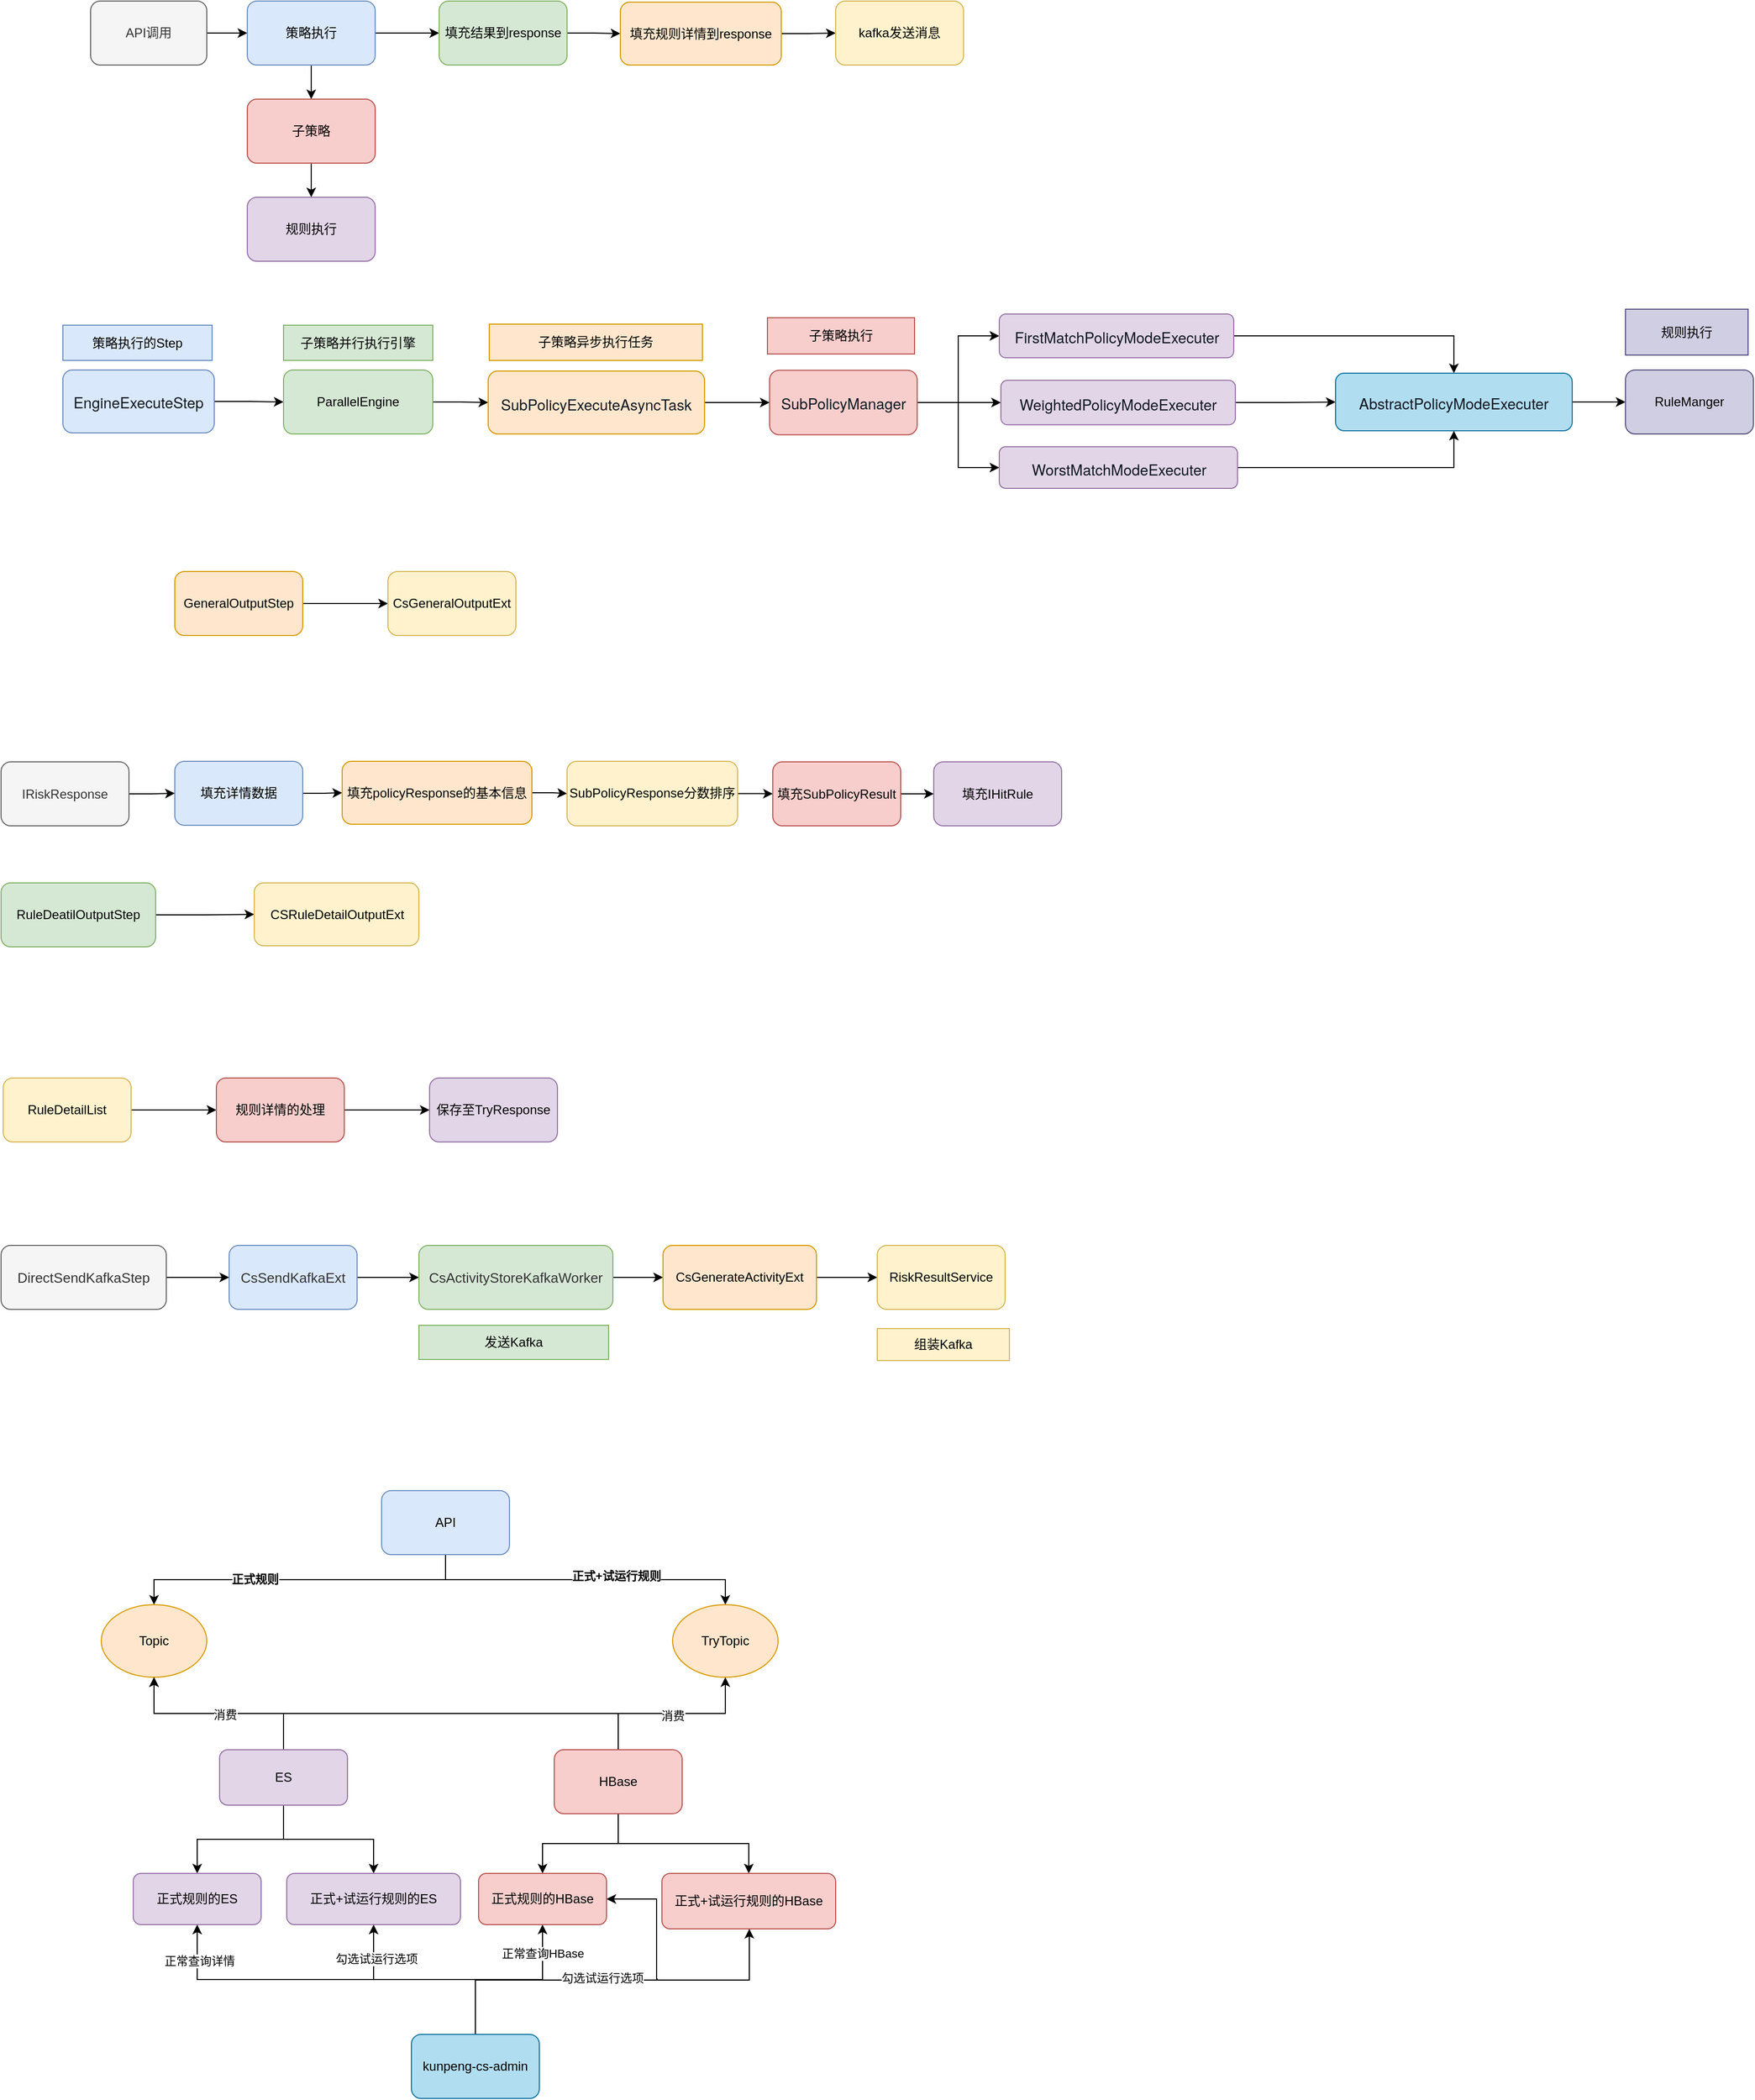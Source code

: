 <mxfile version="17.4.5" type="github" pages="2">
  <diagram id="8jfNpNAZliBH_JcL0tr9" name="Page-1">
    <mxGraphModel dx="1513" dy="618" grid="0" gridSize="10" guides="1" tooltips="1" connect="1" arrows="1" fold="1" page="0" pageScale="1" pageWidth="827" pageHeight="1169" math="0" shadow="0">
      <root>
        <mxCell id="0" />
        <mxCell id="1" parent="0" />
        <mxCell id="HmQmNMEGDG_JzxM044ja-3" value="" style="edgeStyle=orthogonalEdgeStyle;rounded=0;orthogonalLoop=1;jettySize=auto;html=1;" parent="1" source="HmQmNMEGDG_JzxM044ja-1" target="HmQmNMEGDG_JzxM044ja-2" edge="1">
          <mxGeometry relative="1" as="geometry" />
        </mxCell>
        <mxCell id="HmQmNMEGDG_JzxM044ja-1" value="API调用" style="rounded=1;whiteSpace=wrap;html=1;fillColor=#f5f5f5;fontColor=#333333;strokeColor=#666666;" parent="1" vertex="1">
          <mxGeometry x="9" y="64" width="109" height="60" as="geometry" />
        </mxCell>
        <mxCell id="HmQmNMEGDG_JzxM044ja-9" value="" style="edgeStyle=orthogonalEdgeStyle;rounded=0;orthogonalLoop=1;jettySize=auto;html=1;fontColor=#FFFFFF;" parent="1" source="HmQmNMEGDG_JzxM044ja-2" target="HmQmNMEGDG_JzxM044ja-8" edge="1">
          <mxGeometry relative="1" as="geometry" />
        </mxCell>
        <mxCell id="HmQmNMEGDG_JzxM044ja-15" value="" style="edgeStyle=orthogonalEdgeStyle;rounded=0;orthogonalLoop=1;jettySize=auto;html=1;fontColor=#FFFFFF;" parent="1" source="HmQmNMEGDG_JzxM044ja-2" target="HmQmNMEGDG_JzxM044ja-14" edge="1">
          <mxGeometry relative="1" as="geometry" />
        </mxCell>
        <mxCell id="HmQmNMEGDG_JzxM044ja-2" value="策略执行" style="whiteSpace=wrap;html=1;rounded=1;fillColor=#dae8fc;strokeColor=#6c8ebf;" parent="1" vertex="1">
          <mxGeometry x="156" y="64" width="120" height="60" as="geometry" />
        </mxCell>
        <mxCell id="HmQmNMEGDG_JzxM044ja-11" value="" style="edgeStyle=orthogonalEdgeStyle;rounded=0;orthogonalLoop=1;jettySize=auto;html=1;fontColor=#FFFFFF;" parent="1" source="HmQmNMEGDG_JzxM044ja-8" target="HmQmNMEGDG_JzxM044ja-10" edge="1">
          <mxGeometry relative="1" as="geometry" />
        </mxCell>
        <mxCell id="HmQmNMEGDG_JzxM044ja-8" value="填充结果到response" style="whiteSpace=wrap;html=1;rounded=1;fillColor=#d5e8d4;strokeColor=#82b366;" parent="1" vertex="1">
          <mxGeometry x="336" y="64" width="120" height="60" as="geometry" />
        </mxCell>
        <mxCell id="HmQmNMEGDG_JzxM044ja-13" value="" style="edgeStyle=orthogonalEdgeStyle;rounded=0;orthogonalLoop=1;jettySize=auto;html=1;fontColor=#FFFFFF;" parent="1" source="HmQmNMEGDG_JzxM044ja-10" target="HmQmNMEGDG_JzxM044ja-12" edge="1">
          <mxGeometry relative="1" as="geometry" />
        </mxCell>
        <mxCell id="HmQmNMEGDG_JzxM044ja-10" value="填充规则详情到response" style="whiteSpace=wrap;html=1;rounded=1;fillColor=#ffe6cc;strokeColor=#d79b00;" parent="1" vertex="1">
          <mxGeometry x="506" y="65" width="151" height="59" as="geometry" />
        </mxCell>
        <mxCell id="HmQmNMEGDG_JzxM044ja-12" value="kafka发送消息" style="whiteSpace=wrap;html=1;rounded=1;fillColor=#fff2cc;strokeColor=#d6b656;" parent="1" vertex="1">
          <mxGeometry x="708" y="64" width="120" height="60" as="geometry" />
        </mxCell>
        <mxCell id="HmQmNMEGDG_JzxM044ja-18" value="" style="edgeStyle=orthogonalEdgeStyle;rounded=0;orthogonalLoop=1;jettySize=auto;html=1;fontColor=#FFFFFF;" parent="1" source="HmQmNMEGDG_JzxM044ja-14" target="HmQmNMEGDG_JzxM044ja-17" edge="1">
          <mxGeometry relative="1" as="geometry" />
        </mxCell>
        <mxCell id="HmQmNMEGDG_JzxM044ja-14" value="子策略" style="whiteSpace=wrap;html=1;fillColor=#f8cecc;strokeColor=#b85450;rounded=1;" parent="1" vertex="1">
          <mxGeometry x="156" y="156" width="120" height="60" as="geometry" />
        </mxCell>
        <mxCell id="HmQmNMEGDG_JzxM044ja-16" style="edgeStyle=orthogonalEdgeStyle;rounded=0;orthogonalLoop=1;jettySize=auto;html=1;exitX=0.5;exitY=1;exitDx=0;exitDy=0;fontColor=#FFFFFF;" parent="1" source="HmQmNMEGDG_JzxM044ja-14" target="HmQmNMEGDG_JzxM044ja-14" edge="1">
          <mxGeometry relative="1" as="geometry" />
        </mxCell>
        <mxCell id="HmQmNMEGDG_JzxM044ja-17" value="规则执行" style="whiteSpace=wrap;html=1;fillColor=#e1d5e7;strokeColor=#9673a6;rounded=1;" parent="1" vertex="1">
          <mxGeometry x="156" y="248" width="120" height="60" as="geometry" />
        </mxCell>
        <mxCell id="HmQmNMEGDG_JzxM044ja-28" value="" style="edgeStyle=orthogonalEdgeStyle;rounded=0;orthogonalLoop=1;jettySize=auto;html=1;fontFamily=Helvetica;fontColor=#FFFFFF;" parent="1" source="HmQmNMEGDG_JzxM044ja-25" target="HmQmNMEGDG_JzxM044ja-27" edge="1">
          <mxGeometry relative="1" as="geometry" />
        </mxCell>
        <mxCell id="HmQmNMEGDG_JzxM044ja-25" value="&lt;p class=&quot;p1&quot; style=&quot;margin: 0px ; font-stretch: normal ; font-size: 14px ; line-height: normal ; font-family: &amp;#34;helvetica neue&amp;#34; ; color: rgb(15 , 23 , 33)&quot;&gt;&lt;/p&gt;&lt;span style=&quot;color: rgb(15 , 23 , 33) ; font-family: &amp;#34;helvetica neue&amp;#34; ; font-size: 14px&quot;&gt;EngineExecuteStep&lt;br style=&quot;color: rgb(15 , 23 , 33) ; font-family: &amp;#34;helvetica neue&amp;#34; ; font-size: 14px ; font-style: normal ; font-weight: 400 ; letter-spacing: normal ; text-align: center ; text-indent: 0px ; text-transform: none ; word-spacing: 0px ; background-color: rgb(255 , 255 , 255)&quot;&gt;&lt;/span&gt;" style="rounded=1;whiteSpace=wrap;html=1;fontFamily=Helvetica;strokeColor=#6c8ebf;fillColor=#dae8fc;" parent="1" vertex="1">
          <mxGeometry x="-17" y="410" width="142" height="59" as="geometry" />
        </mxCell>
        <mxCell id="HmQmNMEGDG_JzxM044ja-35" value="" style="edgeStyle=orthogonalEdgeStyle;rounded=0;orthogonalLoop=1;jettySize=auto;html=1;fontFamily=Helvetica;fontColor=#FFFFFF;" parent="1" source="HmQmNMEGDG_JzxM044ja-27" target="HmQmNMEGDG_JzxM044ja-34" edge="1">
          <mxGeometry relative="1" as="geometry" />
        </mxCell>
        <mxCell id="HmQmNMEGDG_JzxM044ja-27" value="ParallelEngine" style="whiteSpace=wrap;html=1;fillColor=#d5e8d4;strokeColor=#82b366;rounded=1;" parent="1" vertex="1">
          <mxGeometry x="190" y="410" width="140" height="60" as="geometry" />
        </mxCell>
        <mxCell id="HmQmNMEGDG_JzxM044ja-30" value="策略执行的Step" style="text;html=1;strokeColor=#6c8ebf;fillColor=#dae8fc;align=center;verticalAlign=middle;whiteSpace=wrap;rounded=0;fontFamily=Helvetica;" parent="1" vertex="1">
          <mxGeometry x="-17" y="368" width="140" height="33" as="geometry" />
        </mxCell>
        <mxCell id="HmQmNMEGDG_JzxM044ja-31" value="子策略并行执行引擎" style="text;html=1;strokeColor=#82b366;fillColor=#d5e8d4;align=center;verticalAlign=middle;whiteSpace=wrap;rounded=0;fontFamily=Helvetica;" parent="1" vertex="1">
          <mxGeometry x="190" y="368" width="140" height="33" as="geometry" />
        </mxCell>
        <mxCell id="HmQmNMEGDG_JzxM044ja-38" value="" style="edgeStyle=orthogonalEdgeStyle;rounded=0;orthogonalLoop=1;jettySize=auto;html=1;fontFamily=Helvetica;fontColor=#FFFFFF;" parent="1" source="HmQmNMEGDG_JzxM044ja-34" target="HmQmNMEGDG_JzxM044ja-37" edge="1">
          <mxGeometry relative="1" as="geometry" />
        </mxCell>
        <mxCell id="HmQmNMEGDG_JzxM044ja-34" value="&lt;p class=&quot;p1&quot; style=&quot;margin: 0px ; font-stretch: normal ; font-size: 14px ; line-height: normal ; font-family: &amp;#34;helvetica neue&amp;#34; ; color: rgb(15 , 23 , 33)&quot;&gt;SubPolicyExecuteAsyncTask&lt;/p&gt;" style="whiteSpace=wrap;html=1;fillColor=#ffe6cc;strokeColor=#d79b00;rounded=1;" parent="1" vertex="1">
          <mxGeometry x="382" y="411" width="203" height="59" as="geometry" />
        </mxCell>
        <mxCell id="HmQmNMEGDG_JzxM044ja-36" value="子策略异步执行任务" style="text;html=1;strokeColor=#d79b00;fillColor=#ffe6cc;align=center;verticalAlign=middle;whiteSpace=wrap;rounded=0;fontFamily=Helvetica;" parent="1" vertex="1">
          <mxGeometry x="383" y="367" width="200" height="34" as="geometry" />
        </mxCell>
        <mxCell id="HmQmNMEGDG_JzxM044ja-46" style="edgeStyle=orthogonalEdgeStyle;rounded=0;orthogonalLoop=1;jettySize=auto;html=1;entryX=0;entryY=0.5;entryDx=0;entryDy=0;fontFamily=Helvetica;fontColor=#FFFFFF;exitX=1;exitY=0.5;exitDx=0;exitDy=0;" parent="1" source="HmQmNMEGDG_JzxM044ja-37" target="HmQmNMEGDG_JzxM044ja-40" edge="1">
          <mxGeometry relative="1" as="geometry">
            <mxPoint x="817" y="292" as="sourcePoint" />
          </mxGeometry>
        </mxCell>
        <mxCell id="HmQmNMEGDG_JzxM044ja-49" style="edgeStyle=orthogonalEdgeStyle;rounded=0;orthogonalLoop=1;jettySize=auto;html=1;exitX=1;exitY=0.5;exitDx=0;exitDy=0;entryX=0;entryY=0.5;entryDx=0;entryDy=0;fontFamily=Helvetica;fontColor=#FFFFFF;startArrow=none;startFill=0;endArrow=classic;endFill=1;" parent="1" source="HmQmNMEGDG_JzxM044ja-37" target="HmQmNMEGDG_JzxM044ja-42" edge="1">
          <mxGeometry relative="1" as="geometry" />
        </mxCell>
        <mxCell id="HmQmNMEGDG_JzxM044ja-50" style="edgeStyle=orthogonalEdgeStyle;rounded=0;orthogonalLoop=1;jettySize=auto;html=1;exitX=1;exitY=0.5;exitDx=0;exitDy=0;entryX=0;entryY=0.5;entryDx=0;entryDy=0;fontFamily=Helvetica;fontColor=#FFFFFF;startArrow=none;startFill=0;endArrow=classic;endFill=1;" parent="1" source="HmQmNMEGDG_JzxM044ja-37" target="HmQmNMEGDG_JzxM044ja-44" edge="1">
          <mxGeometry relative="1" as="geometry" />
        </mxCell>
        <mxCell id="HmQmNMEGDG_JzxM044ja-37" value="&lt;span style=&quot;color: rgb(15 , 23 , 33) ; font-family: &amp;#34;helvetica neue&amp;#34; ; font-size: 14px&quot;&gt;SubPolicyManager&lt;/span&gt;" style="whiteSpace=wrap;html=1;fillColor=#f8cecc;strokeColor=#b85450;rounded=1;" parent="1" vertex="1">
          <mxGeometry x="646" y="410.25" width="138.5" height="60.5" as="geometry" />
        </mxCell>
        <mxCell id="HmQmNMEGDG_JzxM044ja-39" value="子策略执行" style="text;html=1;strokeColor=#b85450;fillColor=#f8cecc;align=center;verticalAlign=middle;whiteSpace=wrap;rounded=0;fontFamily=Helvetica;" parent="1" vertex="1">
          <mxGeometry x="644" y="361" width="138" height="34" as="geometry" />
        </mxCell>
        <mxCell id="HmQmNMEGDG_JzxM044ja-57" style="edgeStyle=orthogonalEdgeStyle;rounded=0;orthogonalLoop=1;jettySize=auto;html=1;exitX=1;exitY=0.5;exitDx=0;exitDy=0;fontFamily=Helvetica;fontColor=#FFFFFF;startArrow=none;startFill=0;endArrow=classic;endFill=1;" parent="1" source="HmQmNMEGDG_JzxM044ja-40" target="HmQmNMEGDG_JzxM044ja-56" edge="1">
          <mxGeometry relative="1" as="geometry" />
        </mxCell>
        <mxCell id="HmQmNMEGDG_JzxM044ja-40" value="&lt;p class=&quot;p1&quot; style=&quot;margin: 0px ; font-stretch: normal ; font-size: 14px ; line-height: normal ; font-family: &amp;#34;helvetica neue&amp;#34; ; color: rgb(15 , 23 , 33)&quot;&gt;FirstMatchPolicyModeExecuter&lt;/p&gt;" style="whiteSpace=wrap;html=1;fillColor=#e1d5e7;strokeColor=#9673a6;rounded=1;" parent="1" vertex="1">
          <mxGeometry x="861.5" y="357.5" width="220" height="41" as="geometry" />
        </mxCell>
        <mxCell id="HmQmNMEGDG_JzxM044ja-59" style="edgeStyle=orthogonalEdgeStyle;rounded=0;orthogonalLoop=1;jettySize=auto;html=1;exitX=1;exitY=0.5;exitDx=0;exitDy=0;fontFamily=Helvetica;fontColor=#FFFFFF;startArrow=none;startFill=0;endArrow=classic;endFill=1;" parent="1" source="HmQmNMEGDG_JzxM044ja-42" target="HmQmNMEGDG_JzxM044ja-56" edge="1">
          <mxGeometry relative="1" as="geometry" />
        </mxCell>
        <mxCell id="HmQmNMEGDG_JzxM044ja-42" value="&lt;p class=&quot;p1&quot; style=&quot;margin: 0px ; font-stretch: normal ; font-size: 14px ; line-height: normal ; font-family: &amp;#34;helvetica neue&amp;#34; ; color: rgb(15 , 23 , 33)&quot;&gt;WeightedPolicyModeExecuter&lt;/p&gt;" style="whiteSpace=wrap;html=1;fillColor=#e1d5e7;strokeColor=#9673a6;rounded=1;" parent="1" vertex="1">
          <mxGeometry x="863" y="419.63" width="220" height="41.75" as="geometry" />
        </mxCell>
        <mxCell id="HmQmNMEGDG_JzxM044ja-58" style="edgeStyle=orthogonalEdgeStyle;rounded=0;orthogonalLoop=1;jettySize=auto;html=1;exitX=1;exitY=0.5;exitDx=0;exitDy=0;entryX=0.5;entryY=1;entryDx=0;entryDy=0;fontFamily=Helvetica;fontColor=#FFFFFF;startArrow=none;startFill=0;endArrow=classic;endFill=1;" parent="1" source="HmQmNMEGDG_JzxM044ja-44" target="HmQmNMEGDG_JzxM044ja-56" edge="1">
          <mxGeometry relative="1" as="geometry" />
        </mxCell>
        <mxCell id="HmQmNMEGDG_JzxM044ja-44" value="&lt;p class=&quot;p1&quot; style=&quot;margin: 0px ; font-stretch: normal ; font-size: 14px ; line-height: normal ; font-family: &amp;#34;helvetica neue&amp;#34; ; color: rgb(15 , 23 , 33)&quot;&gt;WorstMatchModeExecuter&lt;/p&gt;" style="whiteSpace=wrap;html=1;fillColor=#e1d5e7;strokeColor=#9673a6;rounded=1;" parent="1" vertex="1">
          <mxGeometry x="861.5" y="482" width="223.5" height="39" as="geometry" />
        </mxCell>
        <mxCell id="HmQmNMEGDG_JzxM044ja-61" value="" style="edgeStyle=orthogonalEdgeStyle;rounded=0;orthogonalLoop=1;jettySize=auto;html=1;fontFamily=Helvetica;fontColor=#FFFFFF;startArrow=none;startFill=0;endArrow=classic;endFill=1;" parent="1" source="HmQmNMEGDG_JzxM044ja-56" target="HmQmNMEGDG_JzxM044ja-60" edge="1">
          <mxGeometry relative="1" as="geometry" />
        </mxCell>
        <mxCell id="HmQmNMEGDG_JzxM044ja-56" value="&lt;p class=&quot;p1&quot; style=&quot;margin: 0px ; font-stretch: normal ; font-size: 14px ; line-height: normal ; font-family: &amp;#34;helvetica neue&amp;#34; ; color: rgb(15 , 23 , 33)&quot;&gt;AbstractPolicyModeExecuter&lt;/p&gt;" style="rounded=1;whiteSpace=wrap;html=1;fontFamily=Helvetica;strokeColor=#10739e;fillColor=#b1ddf0;" parent="1" vertex="1">
          <mxGeometry x="1177" y="413" width="222" height="54" as="geometry" />
        </mxCell>
        <mxCell id="HmQmNMEGDG_JzxM044ja-60" value="RuleManger" style="whiteSpace=wrap;html=1;fillColor=#d0cee2;strokeColor=#56517e;rounded=1;" parent="1" vertex="1">
          <mxGeometry x="1449" y="410" width="120" height="60" as="geometry" />
        </mxCell>
        <mxCell id="HmQmNMEGDG_JzxM044ja-62" value="规则执行" style="text;html=1;strokeColor=#56517e;fillColor=#d0cee2;align=center;verticalAlign=middle;whiteSpace=wrap;rounded=0;fontFamily=Helvetica;" parent="1" vertex="1">
          <mxGeometry x="1449" y="353" width="115" height="43" as="geometry" />
        </mxCell>
        <mxCell id="BPZOe5Mcxmma2KJgpljq-3" value="" style="edgeStyle=orthogonalEdgeStyle;rounded=0;orthogonalLoop=1;jettySize=auto;html=1;" edge="1" parent="1" source="BPZOe5Mcxmma2KJgpljq-1" target="BPZOe5Mcxmma2KJgpljq-2">
          <mxGeometry relative="1" as="geometry" />
        </mxCell>
        <mxCell id="BPZOe5Mcxmma2KJgpljq-1" value="GeneralOutputStep" style="rounded=1;whiteSpace=wrap;html=1;fillColor=#ffe6cc;strokeColor=#d79b00;" vertex="1" parent="1">
          <mxGeometry x="88" y="599" width="120" height="60" as="geometry" />
        </mxCell>
        <mxCell id="BPZOe5Mcxmma2KJgpljq-2" value="&lt;span&gt;CsGeneralOutputExt&lt;/span&gt;" style="whiteSpace=wrap;html=1;fillColor=#fff2cc;strokeColor=#d6b656;rounded=1;" vertex="1" parent="1">
          <mxGeometry x="288" y="599" width="120" height="60" as="geometry" />
        </mxCell>
        <mxCell id="BPZOe5Mcxmma2KJgpljq-6" value="" style="edgeStyle=orthogonalEdgeStyle;rounded=0;orthogonalLoop=1;jettySize=auto;html=1;" edge="1" parent="1" source="BPZOe5Mcxmma2KJgpljq-4" target="BPZOe5Mcxmma2KJgpljq-5">
          <mxGeometry relative="1" as="geometry" />
        </mxCell>
        <mxCell id="BPZOe5Mcxmma2KJgpljq-4" value="填充详情数据" style="rounded=1;whiteSpace=wrap;html=1;fillColor=#dae8fc;strokeColor=#6c8ebf;" vertex="1" parent="1">
          <mxGeometry x="88" y="777" width="120" height="60" as="geometry" />
        </mxCell>
        <mxCell id="BPZOe5Mcxmma2KJgpljq-10" value="" style="edgeStyle=orthogonalEdgeStyle;rounded=0;orthogonalLoop=1;jettySize=auto;html=1;" edge="1" parent="1" source="BPZOe5Mcxmma2KJgpljq-5" target="BPZOe5Mcxmma2KJgpljq-9">
          <mxGeometry relative="1" as="geometry" />
        </mxCell>
        <mxCell id="BPZOe5Mcxmma2KJgpljq-5" value="填充policyResponse的基本信息" style="whiteSpace=wrap;html=1;rounded=1;fillColor=#ffe6cc;strokeColor=#d79b00;" vertex="1" parent="1">
          <mxGeometry x="245" y="777" width="178" height="59" as="geometry" />
        </mxCell>
        <mxCell id="BPZOe5Mcxmma2KJgpljq-17" value="" style="edgeStyle=orthogonalEdgeStyle;rounded=0;orthogonalLoop=1;jettySize=auto;html=1;" edge="1" parent="1" source="BPZOe5Mcxmma2KJgpljq-9" target="BPZOe5Mcxmma2KJgpljq-16">
          <mxGeometry relative="1" as="geometry" />
        </mxCell>
        <mxCell id="BPZOe5Mcxmma2KJgpljq-9" value="SubPolicyResponse分数排序" style="whiteSpace=wrap;html=1;rounded=1;fillColor=#fff2cc;strokeColor=#d6b656;" vertex="1" parent="1">
          <mxGeometry x="456" y="777" width="160" height="60.5" as="geometry" />
        </mxCell>
        <mxCell id="BPZOe5Mcxmma2KJgpljq-15" style="edgeStyle=orthogonalEdgeStyle;rounded=0;orthogonalLoop=1;jettySize=auto;html=1;exitX=1;exitY=0.5;exitDx=0;exitDy=0;" edge="1" parent="1" source="BPZOe5Mcxmma2KJgpljq-13" target="BPZOe5Mcxmma2KJgpljq-4">
          <mxGeometry relative="1" as="geometry" />
        </mxCell>
        <mxCell id="BPZOe5Mcxmma2KJgpljq-13" value="IRiskResponse" style="whiteSpace=wrap;html=1;rounded=1;fillColor=#f5f5f5;fontColor=#333333;strokeColor=#666666;" vertex="1" parent="1">
          <mxGeometry x="-75" y="777.5" width="120" height="60" as="geometry" />
        </mxCell>
        <mxCell id="BPZOe5Mcxmma2KJgpljq-19" value="" style="edgeStyle=orthogonalEdgeStyle;rounded=0;orthogonalLoop=1;jettySize=auto;html=1;" edge="1" parent="1" source="BPZOe5Mcxmma2KJgpljq-16" target="BPZOe5Mcxmma2KJgpljq-18">
          <mxGeometry relative="1" as="geometry" />
        </mxCell>
        <mxCell id="BPZOe5Mcxmma2KJgpljq-16" value="填充SubPolicyResult" style="whiteSpace=wrap;html=1;rounded=1;fillColor=#f8cecc;strokeColor=#b85450;" vertex="1" parent="1">
          <mxGeometry x="649" y="777.5" width="120" height="60" as="geometry" />
        </mxCell>
        <mxCell id="BPZOe5Mcxmma2KJgpljq-18" value="填充IHitRule" style="whiteSpace=wrap;html=1;rounded=1;fillColor=#e1d5e7;strokeColor=#9673a6;" vertex="1" parent="1">
          <mxGeometry x="800" y="777.5" width="120" height="60" as="geometry" />
        </mxCell>
        <mxCell id="BPZOe5Mcxmma2KJgpljq-22" value="" style="edgeStyle=orthogonalEdgeStyle;rounded=0;orthogonalLoop=1;jettySize=auto;html=1;" edge="1" parent="1" source="BPZOe5Mcxmma2KJgpljq-20" target="BPZOe5Mcxmma2KJgpljq-21">
          <mxGeometry relative="1" as="geometry" />
        </mxCell>
        <mxCell id="BPZOe5Mcxmma2KJgpljq-20" value="RuleDeatilOutputStep" style="rounded=1;whiteSpace=wrap;html=1;fillColor=#d5e8d4;strokeColor=#82b366;" vertex="1" parent="1">
          <mxGeometry x="-75" y="891" width="145" height="60" as="geometry" />
        </mxCell>
        <mxCell id="BPZOe5Mcxmma2KJgpljq-21" value="CSRuleDetailOutputExt" style="whiteSpace=wrap;html=1;fillColor=#fff2cc;strokeColor=#d6b656;rounded=1;" vertex="1" parent="1">
          <mxGeometry x="162.5" y="891" width="154.5" height="59" as="geometry" />
        </mxCell>
        <mxCell id="BPZOe5Mcxmma2KJgpljq-25" value="" style="edgeStyle=orthogonalEdgeStyle;rounded=0;orthogonalLoop=1;jettySize=auto;html=1;" edge="1" parent="1" source="BPZOe5Mcxmma2KJgpljq-23" target="BPZOe5Mcxmma2KJgpljq-24">
          <mxGeometry relative="1" as="geometry" />
        </mxCell>
        <mxCell id="BPZOe5Mcxmma2KJgpljq-23" value="RuleDetailList" style="rounded=1;whiteSpace=wrap;html=1;fillColor=#fff2cc;strokeColor=#d6b656;" vertex="1" parent="1">
          <mxGeometry x="-73" y="1074" width="120" height="60" as="geometry" />
        </mxCell>
        <mxCell id="BPZOe5Mcxmma2KJgpljq-27" value="" style="edgeStyle=orthogonalEdgeStyle;rounded=0;orthogonalLoop=1;jettySize=auto;html=1;" edge="1" parent="1" source="BPZOe5Mcxmma2KJgpljq-24" target="BPZOe5Mcxmma2KJgpljq-26">
          <mxGeometry relative="1" as="geometry" />
        </mxCell>
        <mxCell id="BPZOe5Mcxmma2KJgpljq-24" value="规则详情的处理" style="whiteSpace=wrap;html=1;rounded=1;fillColor=#f8cecc;strokeColor=#b85450;" vertex="1" parent="1">
          <mxGeometry x="127" y="1074" width="120" height="60" as="geometry" />
        </mxCell>
        <mxCell id="BPZOe5Mcxmma2KJgpljq-26" value="保存至TryResponse" style="whiteSpace=wrap;html=1;rounded=1;fillColor=#e1d5e7;strokeColor=#9673a6;" vertex="1" parent="1">
          <mxGeometry x="327" y="1074" width="120" height="60" as="geometry" />
        </mxCell>
        <mxCell id="BPZOe5Mcxmma2KJgpljq-30" value="" style="edgeStyle=orthogonalEdgeStyle;rounded=0;orthogonalLoop=1;jettySize=auto;html=1;" edge="1" parent="1" source="BPZOe5Mcxmma2KJgpljq-28" target="BPZOe5Mcxmma2KJgpljq-29">
          <mxGeometry relative="1" as="geometry" />
        </mxCell>
        <mxCell id="BPZOe5Mcxmma2KJgpljq-28" value="&lt;span style=&quot;color: rgb(50 , 50 , 50) ; font-size: 13px ; background-color: rgba(255 , 255 , 255 , 0.01)&quot;&gt;DirectSendKafkaStep&lt;/span&gt;" style="rounded=1;whiteSpace=wrap;html=1;fillColor=#f5f5f5;fontColor=#333333;strokeColor=#666666;" vertex="1" parent="1">
          <mxGeometry x="-75" y="1231" width="155" height="60" as="geometry" />
        </mxCell>
        <mxCell id="BPZOe5Mcxmma2KJgpljq-32" value="" style="edgeStyle=orthogonalEdgeStyle;rounded=0;orthogonalLoop=1;jettySize=auto;html=1;" edge="1" parent="1" source="BPZOe5Mcxmma2KJgpljq-29" target="BPZOe5Mcxmma2KJgpljq-31">
          <mxGeometry relative="1" as="geometry" />
        </mxCell>
        <mxCell id="BPZOe5Mcxmma2KJgpljq-29" value="&lt;meta charset=&quot;utf-8&quot;&gt;&lt;span style=&quot;color: rgb(50, 50, 50); font-size: 13px; font-style: normal; font-weight: 400; letter-spacing: normal; text-align: center; text-indent: 0px; text-transform: none; word-spacing: 0px; background-color: rgba(255, 255, 255, 0.01); display: inline; float: none;&quot;&gt;CsSendKafkaExt&lt;/span&gt;" style="whiteSpace=wrap;html=1;rounded=1;fillColor=#dae8fc;strokeColor=#6c8ebf;" vertex="1" parent="1">
          <mxGeometry x="139" y="1231" width="120" height="60" as="geometry" />
        </mxCell>
        <mxCell id="BPZOe5Mcxmma2KJgpljq-34" value="" style="edgeStyle=orthogonalEdgeStyle;rounded=0;orthogonalLoop=1;jettySize=auto;html=1;" edge="1" parent="1" source="BPZOe5Mcxmma2KJgpljq-31" target="BPZOe5Mcxmma2KJgpljq-33">
          <mxGeometry relative="1" as="geometry" />
        </mxCell>
        <mxCell id="BPZOe5Mcxmma2KJgpljq-31" value="&lt;span style=&quot;color: rgb(50 , 50 , 50) ; font-size: 13px ; background-color: rgba(255 , 255 , 255 , 0.01)&quot;&gt;CsActivityStoreKafkaWorker&lt;/span&gt;" style="whiteSpace=wrap;html=1;rounded=1;fillColor=#d5e8d4;strokeColor=#82b366;" vertex="1" parent="1">
          <mxGeometry x="317" y="1231" width="182" height="60" as="geometry" />
        </mxCell>
        <mxCell id="BPZOe5Mcxmma2KJgpljq-36" value="" style="edgeStyle=orthogonalEdgeStyle;rounded=0;orthogonalLoop=1;jettySize=auto;html=1;" edge="1" parent="1" source="BPZOe5Mcxmma2KJgpljq-33" target="BPZOe5Mcxmma2KJgpljq-35">
          <mxGeometry relative="1" as="geometry" />
        </mxCell>
        <mxCell id="BPZOe5Mcxmma2KJgpljq-33" value="CsGenerateActivityExt" style="whiteSpace=wrap;html=1;rounded=1;fillColor=#ffe6cc;strokeColor=#d79b00;" vertex="1" parent="1">
          <mxGeometry x="546" y="1231" width="144" height="60" as="geometry" />
        </mxCell>
        <mxCell id="BPZOe5Mcxmma2KJgpljq-35" value="RiskResultService" style="whiteSpace=wrap;html=1;rounded=1;fillColor=#fff2cc;strokeColor=#d6b656;" vertex="1" parent="1">
          <mxGeometry x="747" y="1231" width="120" height="60" as="geometry" />
        </mxCell>
        <mxCell id="BPZOe5Mcxmma2KJgpljq-37" value="组装Kafka" style="text;html=1;strokeColor=#d6b656;fillColor=#fff2cc;align=center;verticalAlign=middle;whiteSpace=wrap;rounded=0;" vertex="1" parent="1">
          <mxGeometry x="747" y="1309" width="124" height="30" as="geometry" />
        </mxCell>
        <mxCell id="BPZOe5Mcxmma2KJgpljq-39" value="发送Kafka" style="text;html=1;strokeColor=#82b366;fillColor=#d5e8d4;align=center;verticalAlign=middle;whiteSpace=wrap;rounded=0;" vertex="1" parent="1">
          <mxGeometry x="317" y="1306" width="178" height="32" as="geometry" />
        </mxCell>
        <mxCell id="BPZOe5Mcxmma2KJgpljq-45" style="edgeStyle=orthogonalEdgeStyle;rounded=0;orthogonalLoop=1;jettySize=auto;html=1;exitX=0.5;exitY=1;exitDx=0;exitDy=0;" edge="1" parent="1" source="BPZOe5Mcxmma2KJgpljq-41" target="BPZOe5Mcxmma2KJgpljq-43">
          <mxGeometry relative="1" as="geometry" />
        </mxCell>
        <mxCell id="BPZOe5Mcxmma2KJgpljq-52" value="&lt;b&gt;正式规则&lt;/b&gt;" style="edgeLabel;html=1;align=center;verticalAlign=middle;resizable=0;points=[];" vertex="1" connectable="0" parent="BPZOe5Mcxmma2KJgpljq-45">
          <mxGeometry x="0.264" y="-1" relative="1" as="geometry">
            <mxPoint as="offset" />
          </mxGeometry>
        </mxCell>
        <mxCell id="BPZOe5Mcxmma2KJgpljq-46" style="edgeStyle=orthogonalEdgeStyle;rounded=0;orthogonalLoop=1;jettySize=auto;html=1;exitX=0.5;exitY=1;exitDx=0;exitDy=0;" edge="1" parent="1" source="BPZOe5Mcxmma2KJgpljq-41" target="BPZOe5Mcxmma2KJgpljq-44">
          <mxGeometry relative="1" as="geometry" />
        </mxCell>
        <mxCell id="BPZOe5Mcxmma2KJgpljq-53" value="&lt;b&gt;正式+试运行规则&lt;/b&gt;" style="edgeLabel;html=1;align=center;verticalAlign=middle;resizable=0;points=[];" vertex="1" connectable="0" parent="BPZOe5Mcxmma2KJgpljq-46">
          <mxGeometry x="0.186" y="4" relative="1" as="geometry">
            <mxPoint as="offset" />
          </mxGeometry>
        </mxCell>
        <mxCell id="BPZOe5Mcxmma2KJgpljq-41" value="API" style="rounded=1;whiteSpace=wrap;html=1;fillColor=#dae8fc;strokeColor=#6c8ebf;" vertex="1" parent="1">
          <mxGeometry x="282" y="1461" width="120" height="60" as="geometry" />
        </mxCell>
        <mxCell id="BPZOe5Mcxmma2KJgpljq-43" value="Topic" style="ellipse;whiteSpace=wrap;html=1;fillColor=#ffe6cc;strokeColor=#d79b00;" vertex="1" parent="1">
          <mxGeometry x="19" y="1568" width="99" height="68" as="geometry" />
        </mxCell>
        <mxCell id="BPZOe5Mcxmma2KJgpljq-44" value="TryTopic" style="ellipse;whiteSpace=wrap;html=1;fillColor=#ffe6cc;strokeColor=#d79b00;" vertex="1" parent="1">
          <mxGeometry x="555" y="1568" width="99" height="68" as="geometry" />
        </mxCell>
        <mxCell id="BPZOe5Mcxmma2KJgpljq-51" style="edgeStyle=orthogonalEdgeStyle;rounded=0;orthogonalLoop=1;jettySize=auto;html=1;exitX=0.5;exitY=0;exitDx=0;exitDy=0;entryX=0.5;entryY=1;entryDx=0;entryDy=0;" edge="1" parent="1" source="BPZOe5Mcxmma2KJgpljq-47" target="BPZOe5Mcxmma2KJgpljq-43">
          <mxGeometry relative="1" as="geometry" />
        </mxCell>
        <mxCell id="BPZOe5Mcxmma2KJgpljq-58" value="" style="edgeStyle=orthogonalEdgeStyle;rounded=0;orthogonalLoop=1;jettySize=auto;html=1;" edge="1" parent="1" source="BPZOe5Mcxmma2KJgpljq-47" target="BPZOe5Mcxmma2KJgpljq-57">
          <mxGeometry relative="1" as="geometry" />
        </mxCell>
        <mxCell id="BPZOe5Mcxmma2KJgpljq-60" style="edgeStyle=orthogonalEdgeStyle;rounded=0;orthogonalLoop=1;jettySize=auto;html=1;exitX=0.5;exitY=1;exitDx=0;exitDy=0;" edge="1" parent="1" source="BPZOe5Mcxmma2KJgpljq-47" target="BPZOe5Mcxmma2KJgpljq-59">
          <mxGeometry relative="1" as="geometry" />
        </mxCell>
        <mxCell id="BPZOe5Mcxmma2KJgpljq-47" value="ES" style="rounded=1;whiteSpace=wrap;html=1;fillColor=#e1d5e7;strokeColor=#9673a6;" vertex="1" parent="1">
          <mxGeometry x="130" y="1704" width="120" height="52" as="geometry" />
        </mxCell>
        <mxCell id="BPZOe5Mcxmma2KJgpljq-49" style="edgeStyle=orthogonalEdgeStyle;rounded=0;orthogonalLoop=1;jettySize=auto;html=1;exitX=0.5;exitY=0;exitDx=0;exitDy=0;" edge="1" parent="1" source="BPZOe5Mcxmma2KJgpljq-48" target="BPZOe5Mcxmma2KJgpljq-44">
          <mxGeometry relative="1" as="geometry" />
        </mxCell>
        <mxCell id="BPZOe5Mcxmma2KJgpljq-55" value="消费" style="edgeLabel;html=1;align=center;verticalAlign=middle;resizable=0;points=[];" vertex="1" connectable="0" parent="BPZOe5Mcxmma2KJgpljq-49">
          <mxGeometry x="0.007" y="-2" relative="1" as="geometry">
            <mxPoint as="offset" />
          </mxGeometry>
        </mxCell>
        <mxCell id="BPZOe5Mcxmma2KJgpljq-50" style="edgeStyle=orthogonalEdgeStyle;rounded=0;orthogonalLoop=1;jettySize=auto;html=1;exitX=0.5;exitY=0;exitDx=0;exitDy=0;entryX=0.5;entryY=1;entryDx=0;entryDy=0;" edge="1" parent="1" source="BPZOe5Mcxmma2KJgpljq-48" target="BPZOe5Mcxmma2KJgpljq-43">
          <mxGeometry relative="1" as="geometry" />
        </mxCell>
        <mxCell id="BPZOe5Mcxmma2KJgpljq-54" value="消费" style="edgeLabel;html=1;align=center;verticalAlign=middle;resizable=0;points=[];" vertex="1" connectable="0" parent="BPZOe5Mcxmma2KJgpljq-50">
          <mxGeometry x="0.6" y="1" relative="1" as="geometry">
            <mxPoint as="offset" />
          </mxGeometry>
        </mxCell>
        <mxCell id="BPZOe5Mcxmma2KJgpljq-63" style="edgeStyle=orthogonalEdgeStyle;rounded=0;orthogonalLoop=1;jettySize=auto;html=1;exitX=0.5;exitY=1;exitDx=0;exitDy=0;" edge="1" parent="1" source="BPZOe5Mcxmma2KJgpljq-48" target="BPZOe5Mcxmma2KJgpljq-61">
          <mxGeometry relative="1" as="geometry" />
        </mxCell>
        <mxCell id="BPZOe5Mcxmma2KJgpljq-64" style="edgeStyle=orthogonalEdgeStyle;rounded=0;orthogonalLoop=1;jettySize=auto;html=1;exitX=0.5;exitY=1;exitDx=0;exitDy=0;" edge="1" parent="1" source="BPZOe5Mcxmma2KJgpljq-48" target="BPZOe5Mcxmma2KJgpljq-62">
          <mxGeometry relative="1" as="geometry" />
        </mxCell>
        <mxCell id="BPZOe5Mcxmma2KJgpljq-48" value="HBase" style="rounded=1;whiteSpace=wrap;html=1;fillColor=#f8cecc;strokeColor=#b85450;" vertex="1" parent="1">
          <mxGeometry x="444" y="1704" width="120" height="60" as="geometry" />
        </mxCell>
        <mxCell id="BPZOe5Mcxmma2KJgpljq-57" value="正式规则的ES" style="whiteSpace=wrap;html=1;rounded=1;fillColor=#e1d5e7;strokeColor=#9673a6;" vertex="1" parent="1">
          <mxGeometry x="49" y="1820" width="120" height="48" as="geometry" />
        </mxCell>
        <mxCell id="BPZOe5Mcxmma2KJgpljq-59" value="正式+试运行规则的ES" style="whiteSpace=wrap;html=1;rounded=1;fillColor=#e1d5e7;strokeColor=#9673a6;" vertex="1" parent="1">
          <mxGeometry x="193" y="1820" width="163" height="48" as="geometry" />
        </mxCell>
        <mxCell id="BPZOe5Mcxmma2KJgpljq-80" style="edgeStyle=orthogonalEdgeStyle;rounded=0;orthogonalLoop=1;jettySize=auto;html=1;exitX=1;exitY=0.5;exitDx=0;exitDy=0;strokeColor=#000000;startArrow=classic;startFill=1;fillColor=#b1ddf0;endArrow=none;endFill=0;" edge="1" parent="1" source="BPZOe5Mcxmma2KJgpljq-61">
          <mxGeometry relative="1" as="geometry">
            <mxPoint x="541" y="1919" as="targetPoint" />
            <Array as="points">
              <mxPoint x="540" y="1844" />
              <mxPoint x="540" y="1919" />
            </Array>
          </mxGeometry>
        </mxCell>
        <mxCell id="BPZOe5Mcxmma2KJgpljq-61" value="正式规则的HBase" style="whiteSpace=wrap;html=1;rounded=1;fillColor=#f8cecc;strokeColor=#b85450;" vertex="1" parent="1">
          <mxGeometry x="373" y="1820" width="120" height="48" as="geometry" />
        </mxCell>
        <mxCell id="BPZOe5Mcxmma2KJgpljq-62" value="正式+试运行规则的HBase" style="whiteSpace=wrap;html=1;rounded=1;fillColor=#f8cecc;strokeColor=#b85450;" vertex="1" parent="1">
          <mxGeometry x="545" y="1820" width="163" height="52" as="geometry" />
        </mxCell>
        <mxCell id="BPZOe5Mcxmma2KJgpljq-66" style="edgeStyle=orthogonalEdgeStyle;rounded=0;orthogonalLoop=1;jettySize=auto;html=1;exitX=0.5;exitY=0;exitDx=0;exitDy=0;" edge="1" parent="1" source="BPZOe5Mcxmma2KJgpljq-65" target="BPZOe5Mcxmma2KJgpljq-57">
          <mxGeometry relative="1" as="geometry" />
        </mxCell>
        <mxCell id="BPZOe5Mcxmma2KJgpljq-70" value="正常查询详情" style="edgeLabel;html=1;align=center;verticalAlign=middle;resizable=0;points=[];" vertex="1" connectable="0" parent="BPZOe5Mcxmma2KJgpljq-66">
          <mxGeometry x="0.812" y="-2" relative="1" as="geometry">
            <mxPoint as="offset" />
          </mxGeometry>
        </mxCell>
        <mxCell id="BPZOe5Mcxmma2KJgpljq-71" style="edgeStyle=orthogonalEdgeStyle;rounded=0;orthogonalLoop=1;jettySize=auto;html=1;exitX=0.5;exitY=0;exitDx=0;exitDy=0;" edge="1" parent="1" source="BPZOe5Mcxmma2KJgpljq-65" target="BPZOe5Mcxmma2KJgpljq-59">
          <mxGeometry relative="1" as="geometry" />
        </mxCell>
        <mxCell id="BPZOe5Mcxmma2KJgpljq-72" value="勾选试运行选项" style="edgeLabel;html=1;align=center;verticalAlign=middle;resizable=0;points=[];" vertex="1" connectable="0" parent="BPZOe5Mcxmma2KJgpljq-71">
          <mxGeometry x="0.688" y="-1" relative="1" as="geometry">
            <mxPoint x="1" y="1" as="offset" />
          </mxGeometry>
        </mxCell>
        <mxCell id="BPZOe5Mcxmma2KJgpljq-73" style="edgeStyle=orthogonalEdgeStyle;rounded=0;orthogonalLoop=1;jettySize=auto;html=1;exitX=0.5;exitY=0;exitDx=0;exitDy=0;" edge="1" parent="1" source="BPZOe5Mcxmma2KJgpljq-65" target="BPZOe5Mcxmma2KJgpljq-61">
          <mxGeometry relative="1" as="geometry" />
        </mxCell>
        <mxCell id="BPZOe5Mcxmma2KJgpljq-75" value="正常查询HBase" style="edgeLabel;html=1;align=center;verticalAlign=middle;resizable=0;points=[];" vertex="1" connectable="0" parent="BPZOe5Mcxmma2KJgpljq-73">
          <mxGeometry x="0.681" y="1" relative="1" as="geometry">
            <mxPoint x="1" as="offset" />
          </mxGeometry>
        </mxCell>
        <mxCell id="BPZOe5Mcxmma2KJgpljq-74" style="edgeStyle=orthogonalEdgeStyle;rounded=0;orthogonalLoop=1;jettySize=auto;html=1;exitX=0.5;exitY=0;exitDx=0;exitDy=0;" edge="1" parent="1" source="BPZOe5Mcxmma2KJgpljq-65" target="BPZOe5Mcxmma2KJgpljq-62">
          <mxGeometry relative="1" as="geometry">
            <Array as="points">
              <mxPoint x="370" y="1920" />
              <mxPoint x="627" y="1920" />
            </Array>
          </mxGeometry>
        </mxCell>
        <mxCell id="BPZOe5Mcxmma2KJgpljq-78" value="勾选试运行选项" style="edgeLabel;html=1;align=center;verticalAlign=middle;resizable=0;points=[];" vertex="1" connectable="0" parent="BPZOe5Mcxmma2KJgpljq-74">
          <mxGeometry x="-0.065" y="1" relative="1" as="geometry">
            <mxPoint x="3" y="-1" as="offset" />
          </mxGeometry>
        </mxCell>
        <mxCell id="BPZOe5Mcxmma2KJgpljq-65" value="kunpeng-cs-admin" style="rounded=1;whiteSpace=wrap;html=1;fillColor=#b1ddf0;strokeColor=#10739e;" vertex="1" parent="1">
          <mxGeometry x="310" y="1971" width="120" height="60" as="geometry" />
        </mxCell>
      </root>
    </mxGraphModel>
  </diagram>
  <diagram id="6BvByMa-VHmdal31lAUf" name="Page-2">
    <mxGraphModel dx="946" dy="525" grid="1" gridSize="10" guides="1" tooltips="1" connect="1" arrows="1" fold="1" page="1" pageScale="1" pageWidth="827" pageHeight="1169" math="0" shadow="0">
      <root>
        <mxCell id="0" />
        <mxCell id="1" parent="0" />
      </root>
    </mxGraphModel>
  </diagram>
</mxfile>

